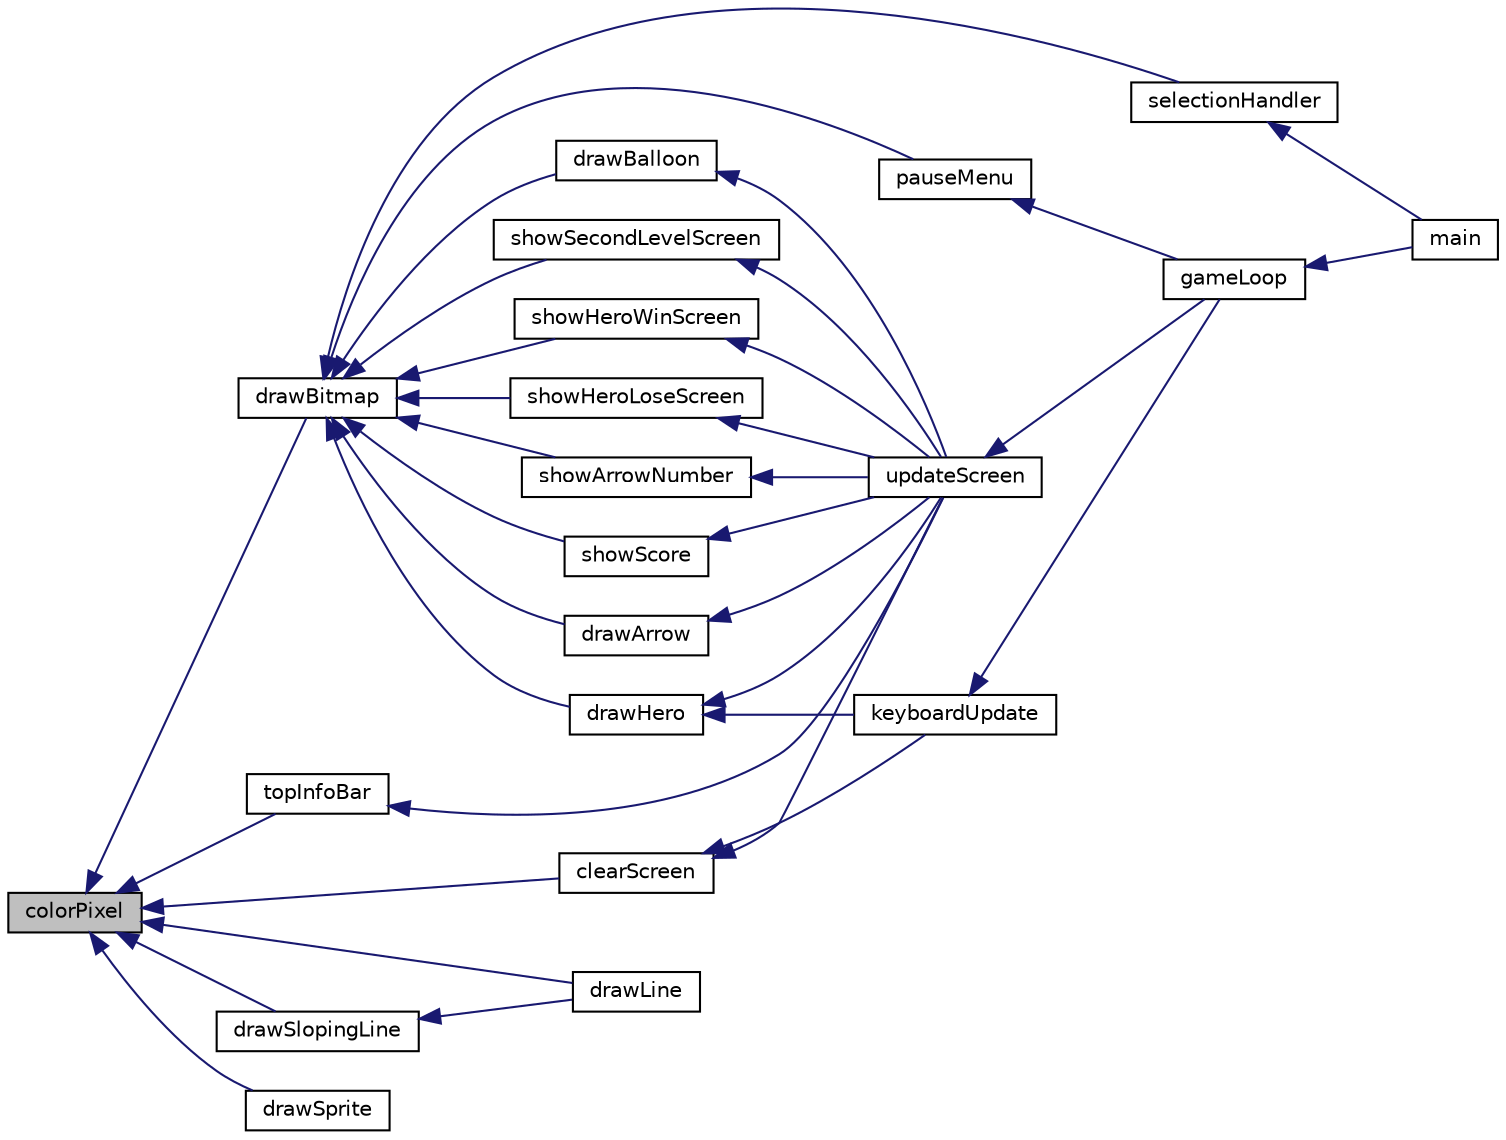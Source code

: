 digraph "colorPixel"
{
  edge [fontname="Helvetica",fontsize="10",labelfontname="Helvetica",labelfontsize="10"];
  node [fontname="Helvetica",fontsize="10",shape=record];
  rankdir="LR";
  Node8 [label="colorPixel",height=0.2,width=0.4,color="black", fillcolor="grey75", style="filled", fontcolor="black"];
  Node8 -> Node9 [dir="back",color="midnightblue",fontsize="10",style="solid",fontname="Helvetica"];
  Node9 [label="drawBitmap",height=0.2,width=0.4,color="black", fillcolor="white", style="filled",URL="$video__gr_8c.html#a6652acd82369d03df807a689437efc1b"];
  Node9 -> Node10 [dir="back",color="midnightblue",fontsize="10",style="solid",fontname="Helvetica"];
  Node10 [label="drawArrow",height=0.2,width=0.4,color="black", fillcolor="white", style="filled",URL="$group___arrow.html#gae01dae4f5fc67eb32f385b511df0708d",tooltip="This function displays the bitmap image associated with an arrow. "];
  Node10 -> Node11 [dir="back",color="midnightblue",fontsize="10",style="solid",fontname="Helvetica"];
  Node11 [label="updateScreen",height=0.2,width=0.4,color="black", fillcolor="white", style="filled",URL="$group___bow.html#ga53417cd25bc8832760fcaf2964eae773",tooltip="Handles all events related to updating screen every interruption of the timer. "];
  Node11 -> Node12 [dir="back",color="midnightblue",fontsize="10",style="solid",fontname="Helvetica"];
  Node12 [label="gameLoop",height=0.2,width=0.4,color="black", fillcolor="white", style="filled",URL="$group___bow.html#gae3fcb6ab83836a82d8ab58a853667cba",tooltip="Main function for the game. Controls all interrupts of the peripherals and calls auxiliary functions..."];
  Node12 -> Node13 [dir="back",color="midnightblue",fontsize="10",style="solid",fontname="Helvetica"];
  Node13 [label="main",height=0.2,width=0.4,color="black", fillcolor="white", style="filled",URL="$main_8c.html#ae66f6b31b5ad750f1fe042a706a4e3d4"];
  Node9 -> Node14 [dir="back",color="midnightblue",fontsize="10",style="solid",fontname="Helvetica"];
  Node14 [label="drawBalloon",height=0.2,width=0.4,color="black", fillcolor="white", style="filled",URL="$group___balloon.html#gacbcb334009f82d5790837646adfb1f53",tooltip="This function displays the bitmap image associated with te balloon. "];
  Node14 -> Node11 [dir="back",color="midnightblue",fontsize="10",style="solid",fontname="Helvetica"];
  Node9 -> Node15 [dir="back",color="midnightblue",fontsize="10",style="solid",fontname="Helvetica"];
  Node15 [label="showSecondLevelScreen",height=0.2,width=0.4,color="black", fillcolor="white", style="filled",URL="$group___bow.html#ga52192254289b36f509d3417f9559aff6",tooltip="Show an image indicating the game is now in second stage. "];
  Node15 -> Node11 [dir="back",color="midnightblue",fontsize="10",style="solid",fontname="Helvetica"];
  Node9 -> Node16 [dir="back",color="midnightblue",fontsize="10",style="solid",fontname="Helvetica"];
  Node16 [label="showHeroWinScreen",height=0.2,width=0.4,color="black", fillcolor="white", style="filled",URL="$group___bow.html#ga494893eea313272de559f6e09ec1b092",tooltip="If the hero wins, will show a winning screen. "];
  Node16 -> Node11 [dir="back",color="midnightblue",fontsize="10",style="solid",fontname="Helvetica"];
  Node9 -> Node17 [dir="back",color="midnightblue",fontsize="10",style="solid",fontname="Helvetica"];
  Node17 [label="showHeroLoseScreen",height=0.2,width=0.4,color="black", fillcolor="white", style="filled",URL="$group___bow.html#ga062afccc186a18ab185520f43061f910",tooltip="If the hero loses, will show a losing screen. "];
  Node17 -> Node11 [dir="back",color="midnightblue",fontsize="10",style="solid",fontname="Helvetica"];
  Node9 -> Node18 [dir="back",color="midnightblue",fontsize="10",style="solid",fontname="Helvetica"];
  Node18 [label="showArrowNumber",height=0.2,width=0.4,color="black", fillcolor="white", style="filled",URL="$group___bow.html#ga691411f6c9c029c0229645de9cf4448f",tooltip="Makes the bitmap associated with arrow number show on screen. "];
  Node18 -> Node11 [dir="back",color="midnightblue",fontsize="10",style="solid",fontname="Helvetica"];
  Node9 -> Node19 [dir="back",color="midnightblue",fontsize="10",style="solid",fontname="Helvetica"];
  Node19 [label="showScore",height=0.2,width=0.4,color="black", fillcolor="white", style="filled",URL="$group___bow.html#ga7fe3b0ac571d0d42b5672333f47f3ae0",tooltip="Makes the bitmap associated with the score show on screen. "];
  Node19 -> Node11 [dir="back",color="midnightblue",fontsize="10",style="solid",fontname="Helvetica"];
  Node9 -> Node20 [dir="back",color="midnightblue",fontsize="10",style="solid",fontname="Helvetica"];
  Node20 [label="drawHero",height=0.2,width=0.4,color="black", fillcolor="white", style="filled",URL="$group___hero.html#ga9a335b858de8bc37137a6d2fde7e7df7",tooltip="Draws on screen the hero bitmap. "];
  Node20 -> Node11 [dir="back",color="midnightblue",fontsize="10",style="solid",fontname="Helvetica"];
  Node20 -> Node21 [dir="back",color="midnightblue",fontsize="10",style="solid",fontname="Helvetica"];
  Node21 [label="keyboardUpdate",height=0.2,width=0.4,color="black", fillcolor="white", style="filled",URL="$group___bow.html#gaa13cebcbe2531a9d4449bca30396dc85",tooltip="Handles all events related to keyboard inputs. "];
  Node21 -> Node12 [dir="back",color="midnightblue",fontsize="10",style="solid",fontname="Helvetica"];
  Node9 -> Node22 [dir="back",color="midnightblue",fontsize="10",style="solid",fontname="Helvetica"];
  Node22 [label="selectionHandler",height=0.2,width=0.4,color="black", fillcolor="white", style="filled",URL="$group___menu.html#ga2c4c4891001199cf42c066c2b2eab521",tooltip="Handles the main menu options. "];
  Node22 -> Node13 [dir="back",color="midnightblue",fontsize="10",style="solid",fontname="Helvetica"];
  Node9 -> Node23 [dir="back",color="midnightblue",fontsize="10",style="solid",fontname="Helvetica"];
  Node23 [label="pauseMenu",height=0.2,width=0.4,color="black", fillcolor="white", style="filled",URL="$group___menu.html#ga6256ad5a883392425d4ffbb78f5cb369",tooltip="Handles the pause menu options. "];
  Node23 -> Node12 [dir="back",color="midnightblue",fontsize="10",style="solid",fontname="Helvetica"];
  Node8 -> Node24 [dir="back",color="midnightblue",fontsize="10",style="solid",fontname="Helvetica"];
  Node24 [label="drawSlopingLine",height=0.2,width=0.4,color="black", fillcolor="white", style="filled",URL="$group__video__gr.html#ga878104b7c2928ab1670ad3693f9d40fc"];
  Node24 -> Node25 [dir="back",color="midnightblue",fontsize="10",style="solid",fontname="Helvetica"];
  Node25 [label="drawLine",height=0.2,width=0.4,color="black", fillcolor="white", style="filled",URL="$group__video__gr.html#ga810cef08d9c12945ac702de49040e7de"];
  Node8 -> Node26 [dir="back",color="midnightblue",fontsize="10",style="solid",fontname="Helvetica"];
  Node26 [label="drawSprite",height=0.2,width=0.4,color="black", fillcolor="white", style="filled",URL="$group__video__gr.html#gada9adc60ef6c72d73568fb5be4b6a8cb"];
  Node8 -> Node25 [dir="back",color="midnightblue",fontsize="10",style="solid",fontname="Helvetica"];
  Node8 -> Node27 [dir="back",color="midnightblue",fontsize="10",style="solid",fontname="Helvetica"];
  Node27 [label="clearScreen",height=0.2,width=0.4,color="black", fillcolor="white", style="filled",URL="$video__gr_8c.html#a9d7e8af417b6d543da691e9c0e2f6f9f"];
  Node27 -> Node11 [dir="back",color="midnightblue",fontsize="10",style="solid",fontname="Helvetica"];
  Node27 -> Node21 [dir="back",color="midnightblue",fontsize="10",style="solid",fontname="Helvetica"];
  Node8 -> Node28 [dir="back",color="midnightblue",fontsize="10",style="solid",fontname="Helvetica"];
  Node28 [label="topInfoBar",height=0.2,width=0.4,color="black", fillcolor="white", style="filled",URL="$video__gr_8c.html#a060d2ff94c3db870640034af37693ce0"];
  Node28 -> Node11 [dir="back",color="midnightblue",fontsize="10",style="solid",fontname="Helvetica"];
}
